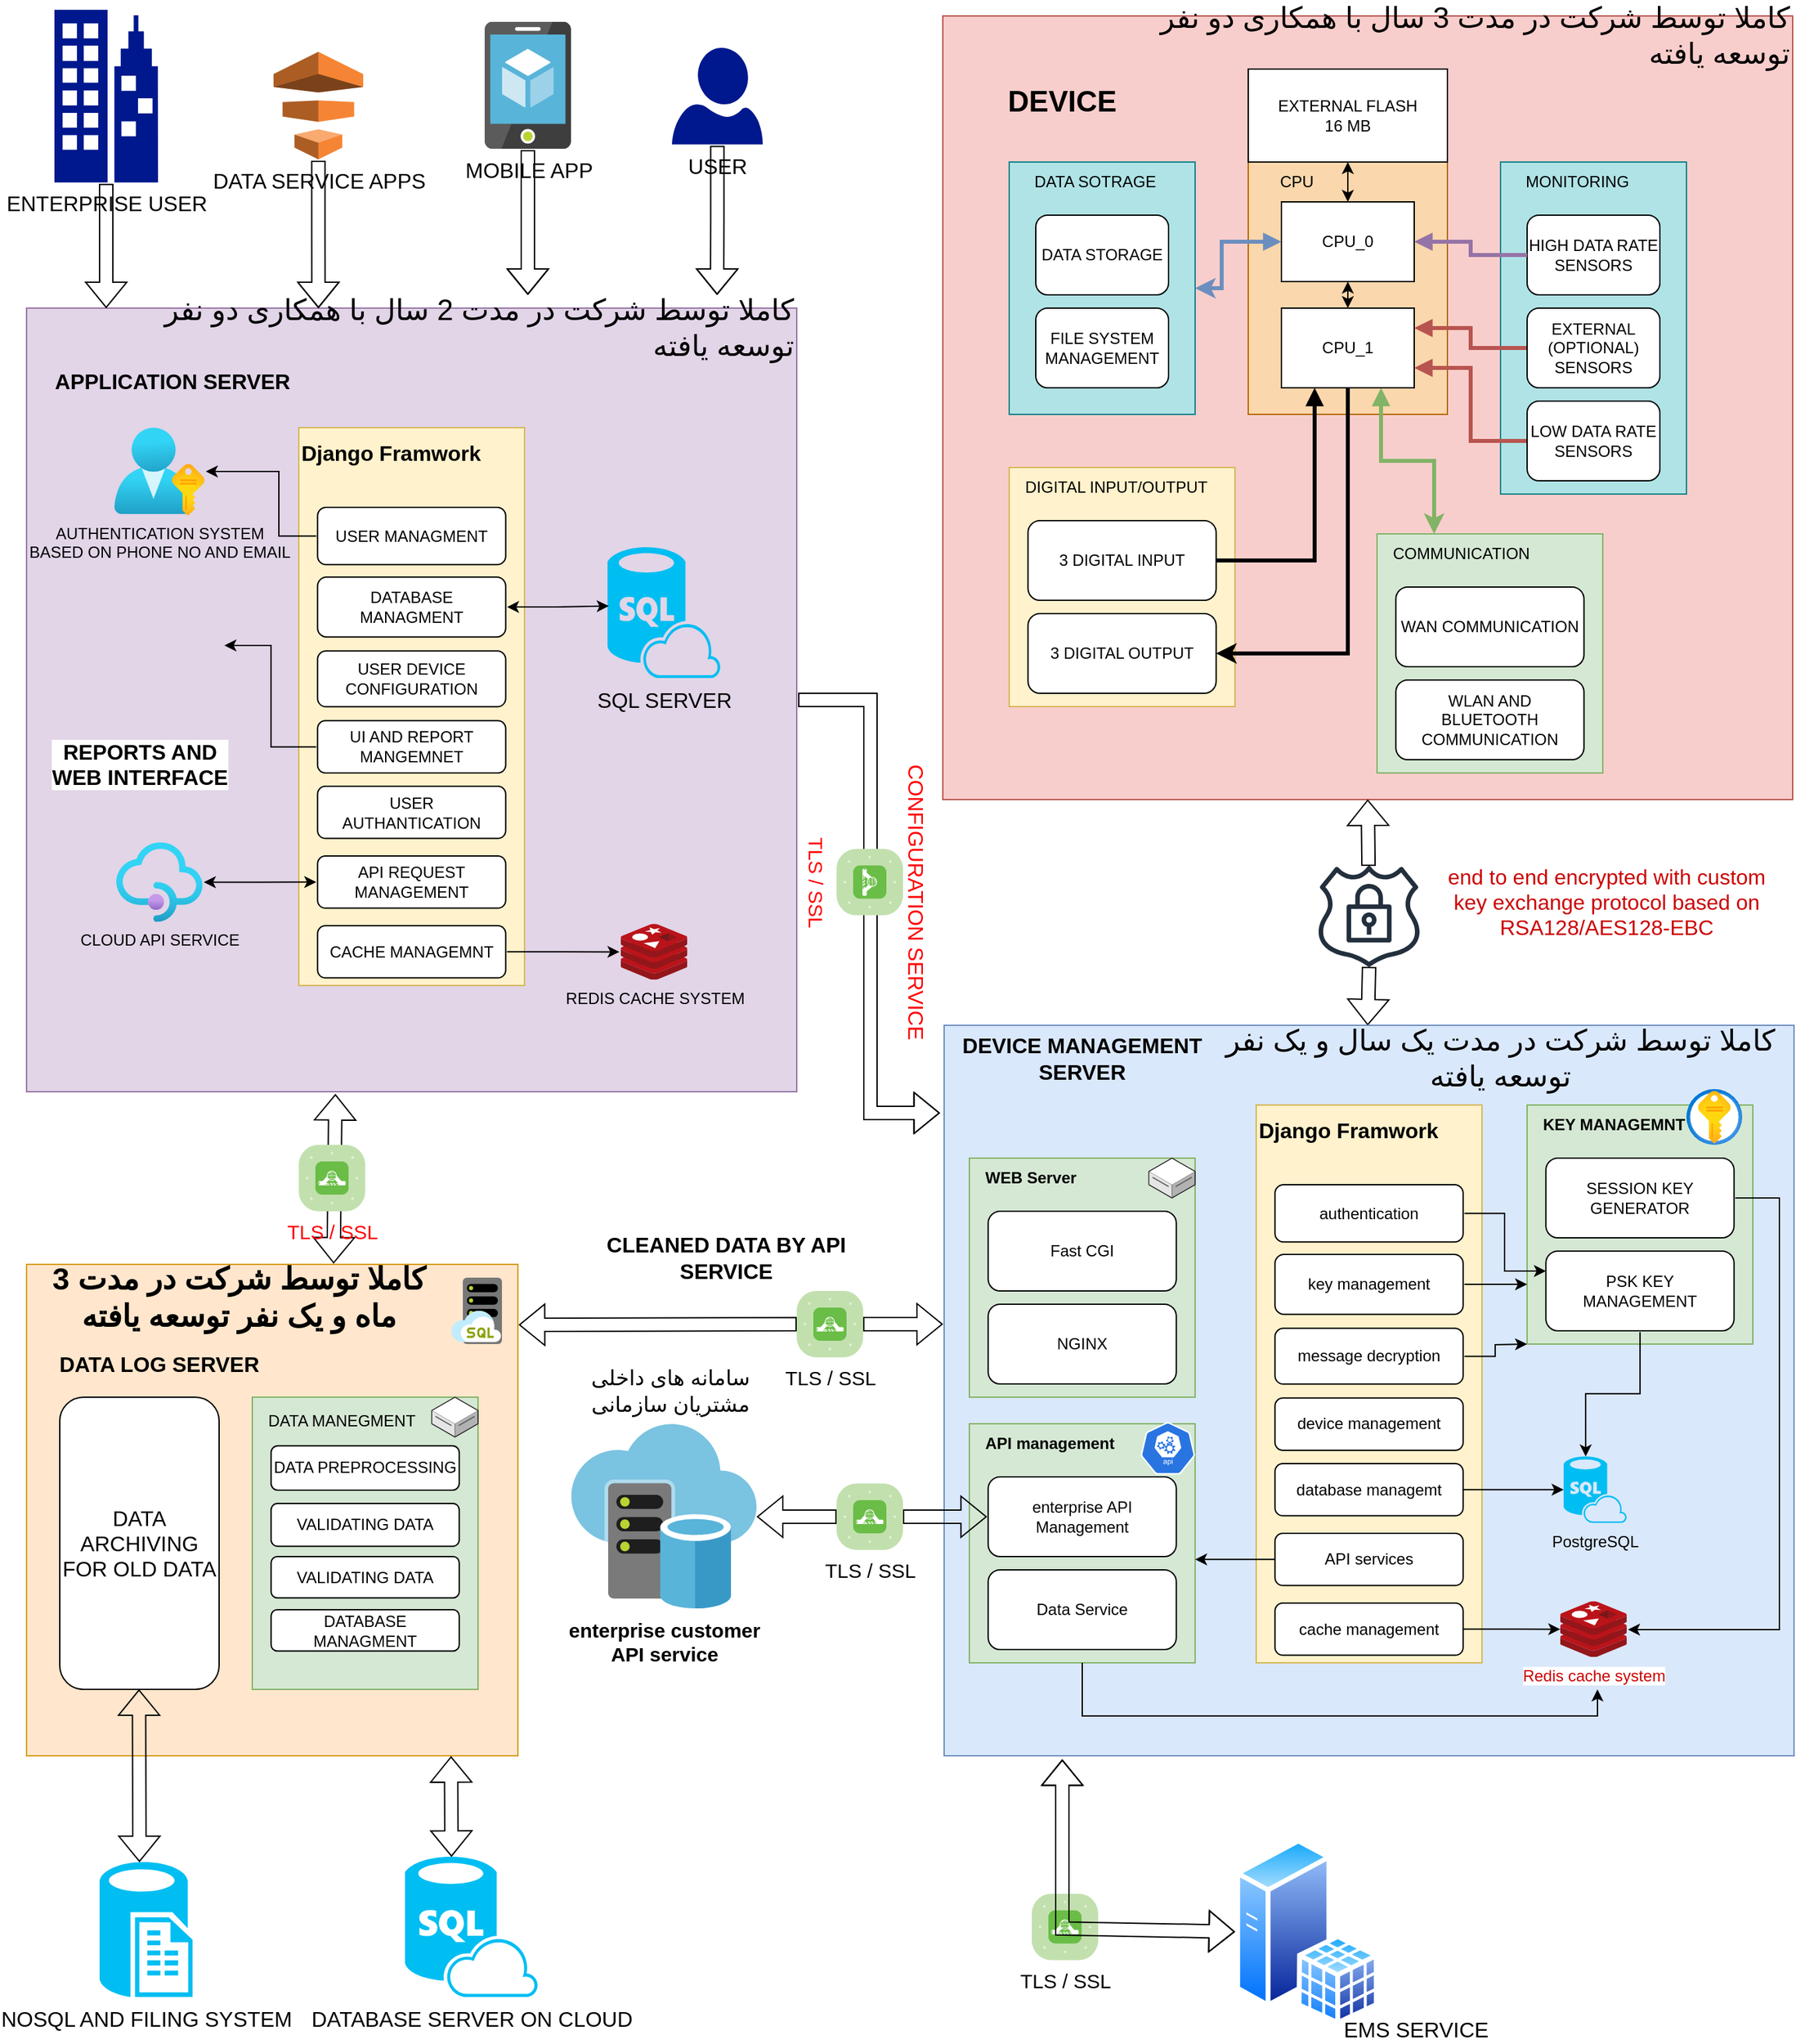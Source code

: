 <mxfile version="20.2.8" type="github">
  <diagram id="DA9injmPz5gYIz-tdfSx" name="hardweare_overall_diagram">
    <mxGraphModel dx="3382" dy="1357" grid="1" gridSize="10" guides="1" tooltips="1" connect="1" arrows="1" fold="1" page="1" pageScale="1" pageWidth="850" pageHeight="1100" math="0" shadow="0">
      <root>
        <mxCell id="0" />
        <mxCell id="1" parent="0" />
        <mxCell id="OmCJdY4qoT6l-CiM3UKr-3" value="" style="rounded=0;whiteSpace=wrap;html=1;fillColor=#f8cecc;strokeColor=#b85450;" parent="1" vertex="1">
          <mxGeometry x="120" y="150" width="640" height="590" as="geometry" />
        </mxCell>
        <mxCell id="H9R15JqGRCV7nAU2df1A-18" value="" style="group;fillColor=#d5e8d4;strokeColor=#82b366;" parent="1" vertex="1" connectable="0">
          <mxGeometry x="447" y="540" width="170" height="180" as="geometry" />
        </mxCell>
        <mxCell id="H9R15JqGRCV7nAU2df1A-19" value="" style="rounded=0;whiteSpace=wrap;html=1;fillColor=#d5e8d4;strokeColor=#82b366;" parent="H9R15JqGRCV7nAU2df1A-18" vertex="1">
          <mxGeometry width="170" height="180" as="geometry" />
        </mxCell>
        <mxCell id="H9R15JqGRCV7nAU2df1A-20" value="&lt;div&gt;WLAN AND &lt;br&gt;&lt;/div&gt;&lt;div&gt;BLUETOOTH&lt;/div&gt;&lt;div&gt;COMMUNICATION&lt;br&gt;&lt;/div&gt;" style="rounded=1;whiteSpace=wrap;html=1;" parent="H9R15JqGRCV7nAU2df1A-18" vertex="1">
          <mxGeometry x="14.167" y="110" width="141.667" height="60" as="geometry" />
        </mxCell>
        <mxCell id="H9R15JqGRCV7nAU2df1A-21" value="WAN COMMUNICATION" style="rounded=1;whiteSpace=wrap;html=1;" parent="H9R15JqGRCV7nAU2df1A-18" vertex="1">
          <mxGeometry x="14.167" y="40" width="141.667" height="60" as="geometry" />
        </mxCell>
        <mxCell id="H9R15JqGRCV7nAU2df1A-22" value="COMMUNICATION" style="text;html=1;strokeColor=none;fillColor=none;align=left;verticalAlign=middle;whiteSpace=wrap;rounded=0;" parent="H9R15JqGRCV7nAU2df1A-18" vertex="1">
          <mxGeometry x="9.917" width="85" height="30" as="geometry" />
        </mxCell>
        <mxCell id="H9R15JqGRCV7nAU2df1A-2" value="" style="rounded=0;whiteSpace=wrap;html=1;fillColor=#fad7ac;strokeColor=#b46504;" parent="1" vertex="1">
          <mxGeometry x="350" y="260" width="150" height="190" as="geometry" />
        </mxCell>
        <mxCell id="H9R15JqGRCV7nAU2df1A-3" value="CPU_1" style="rounded=0;whiteSpace=wrap;html=1;" parent="1" vertex="1">
          <mxGeometry x="375" y="370" width="100" height="60" as="geometry" />
        </mxCell>
        <mxCell id="H9R15JqGRCV7nAU2df1A-50" style="edgeStyle=orthogonalEdgeStyle;rounded=0;orthogonalLoop=1;jettySize=auto;html=1;exitX=0.5;exitY=1;exitDx=0;exitDy=0;entryX=0.5;entryY=0;entryDx=0;entryDy=0;startArrow=classic;startFill=1;endArrow=classic;endFill=1;strokeWidth=1;" parent="1" source="H9R15JqGRCV7nAU2df1A-4" target="H9R15JqGRCV7nAU2df1A-3" edge="1">
          <mxGeometry relative="1" as="geometry" />
        </mxCell>
        <mxCell id="H9R15JqGRCV7nAU2df1A-4" value="CPU_0" style="rounded=0;whiteSpace=wrap;html=1;" parent="1" vertex="1">
          <mxGeometry x="375" y="290" width="100" height="60" as="geometry" />
        </mxCell>
        <mxCell id="H9R15JqGRCV7nAU2df1A-5" style="edgeStyle=orthogonalEdgeStyle;rounded=0;orthogonalLoop=1;jettySize=auto;html=1;exitX=0.5;exitY=1;exitDx=0;exitDy=0;" parent="1" source="H9R15JqGRCV7nAU2df1A-2" target="H9R15JqGRCV7nAU2df1A-2" edge="1">
          <mxGeometry relative="1" as="geometry" />
        </mxCell>
        <mxCell id="H9R15JqGRCV7nAU2df1A-6" style="edgeStyle=orthogonalEdgeStyle;rounded=0;orthogonalLoop=1;jettySize=auto;html=1;exitX=0.5;exitY=1;exitDx=0;exitDy=0;" parent="1" source="H9R15JqGRCV7nAU2df1A-2" target="H9R15JqGRCV7nAU2df1A-2" edge="1">
          <mxGeometry relative="1" as="geometry" />
        </mxCell>
        <mxCell id="H9R15JqGRCV7nAU2df1A-9" value="&lt;div align=&quot;left&quot;&gt;CPU&lt;/div&gt;" style="text;html=1;strokeColor=none;fillColor=none;align=left;verticalAlign=middle;whiteSpace=wrap;rounded=0;" parent="1" vertex="1">
          <mxGeometry x="372" y="260" width="60" height="30" as="geometry" />
        </mxCell>
        <mxCell id="H9R15JqGRCV7nAU2df1A-24" style="edgeStyle=orthogonalEdgeStyle;rounded=0;orthogonalLoop=1;jettySize=auto;html=1;entryX=0.75;entryY=1;entryDx=0;entryDy=0;fillColor=#d5e8d4;strokeColor=#82b366;endArrow=block;endFill=1;strokeWidth=3;startArrow=classic;startFill=1;" parent="1" source="H9R15JqGRCV7nAU2df1A-19" target="H9R15JqGRCV7nAU2df1A-3" edge="1">
          <mxGeometry relative="1" as="geometry">
            <Array as="points">
              <mxPoint x="490" y="485" />
              <mxPoint x="450" y="485" />
            </Array>
          </mxGeometry>
        </mxCell>
        <mxCell id="H9R15JqGRCV7nAU2df1A-10" value="" style="rounded=0;whiteSpace=wrap;html=1;fillColor=#b0e3e6;strokeColor=#0e8088;" parent="1" vertex="1">
          <mxGeometry x="540" y="260" width="140" height="250" as="geometry" />
        </mxCell>
        <mxCell id="H9R15JqGRCV7nAU2df1A-35" style="edgeStyle=orthogonalEdgeStyle;rounded=0;orthogonalLoop=1;jettySize=auto;html=1;exitX=0;exitY=0.5;exitDx=0;exitDy=0;entryX=1;entryY=0.75;entryDx=0;entryDy=0;endArrow=block;endFill=1;strokeWidth=3;fillColor=#f8cecc;strokeColor=#b85450;" parent="1" source="H9R15JqGRCV7nAU2df1A-11" target="H9R15JqGRCV7nAU2df1A-3" edge="1">
          <mxGeometry relative="1" as="geometry" />
        </mxCell>
        <mxCell id="H9R15JqGRCV7nAU2df1A-11" value="&lt;div&gt;LOW DATA RATE&lt;/div&gt;&lt;div&gt;SENSORS&lt;br&gt;&lt;/div&gt;" style="rounded=1;whiteSpace=wrap;html=1;" parent="1" vertex="1">
          <mxGeometry x="560" y="440" width="100" height="60" as="geometry" />
        </mxCell>
        <mxCell id="H9R15JqGRCV7nAU2df1A-12" value="&lt;div&gt;HIGH DATA RATE &lt;br&gt;&lt;/div&gt;&lt;div&gt;SENSORS&lt;br&gt;&lt;/div&gt;" style="rounded=1;whiteSpace=wrap;html=1;" parent="1" vertex="1">
          <mxGeometry x="560" y="300" width="100" height="60" as="geometry" />
        </mxCell>
        <mxCell id="H9R15JqGRCV7nAU2df1A-13" value="&lt;div align=&quot;left&quot;&gt;MONITORING&lt;/div&gt;" style="text;html=1;strokeColor=none;fillColor=none;align=left;verticalAlign=middle;whiteSpace=wrap;rounded=0;" parent="1" vertex="1">
          <mxGeometry x="557" y="260" width="60" height="30" as="geometry" />
        </mxCell>
        <mxCell id="H9R15JqGRCV7nAU2df1A-14" style="edgeStyle=orthogonalEdgeStyle;rounded=0;orthogonalLoop=1;jettySize=auto;html=1;exitX=0;exitY=0.5;exitDx=0;exitDy=0;entryX=1;entryY=0.5;entryDx=0;entryDy=0;fillColor=#e1d5e7;strokeColor=#9673a6;endArrow=block;endFill=1;strokeWidth=3;" parent="1" source="H9R15JqGRCV7nAU2df1A-12" target="H9R15JqGRCV7nAU2df1A-4" edge="1">
          <mxGeometry relative="1" as="geometry" />
        </mxCell>
        <mxCell id="H9R15JqGRCV7nAU2df1A-32" style="edgeStyle=orthogonalEdgeStyle;rounded=0;orthogonalLoop=1;jettySize=auto;html=1;entryX=0;entryY=0.5;entryDx=0;entryDy=0;endArrow=block;endFill=1;strokeWidth=3;fillColor=#dae8fc;strokeColor=#6c8ebf;startArrow=classic;startFill=1;" parent="1" source="H9R15JqGRCV7nAU2df1A-28" target="H9R15JqGRCV7nAU2df1A-4" edge="1">
          <mxGeometry relative="1" as="geometry">
            <Array as="points">
              <mxPoint x="330" y="355" />
              <mxPoint x="330" y="320" />
            </Array>
          </mxGeometry>
        </mxCell>
        <mxCell id="H9R15JqGRCV7nAU2df1A-28" value="" style="rounded=0;whiteSpace=wrap;html=1;fillColor=#b0e3e6;strokeColor=#0e8088;" parent="1" vertex="1">
          <mxGeometry x="170" y="260" width="140" height="190" as="geometry" />
        </mxCell>
        <mxCell id="H9R15JqGRCV7nAU2df1A-29" value="FILE SYSTEM MANAGEMENT" style="rounded=1;whiteSpace=wrap;html=1;" parent="1" vertex="1">
          <mxGeometry x="190" y="370" width="100" height="60" as="geometry" />
        </mxCell>
        <mxCell id="H9R15JqGRCV7nAU2df1A-30" value="DATA STORAGE" style="rounded=1;whiteSpace=wrap;html=1;" parent="1" vertex="1">
          <mxGeometry x="190" y="300" width="100" height="60" as="geometry" />
        </mxCell>
        <mxCell id="H9R15JqGRCV7nAU2df1A-31" value="&lt;div align=&quot;left&quot;&gt;DATA SOTRAGE&lt;br&gt;&lt;/div&gt;" style="text;html=1;strokeColor=none;fillColor=none;align=left;verticalAlign=middle;whiteSpace=wrap;rounded=0;" parent="1" vertex="1">
          <mxGeometry x="187" y="260" width="103" height="30" as="geometry" />
        </mxCell>
        <mxCell id="H9R15JqGRCV7nAU2df1A-36" style="edgeStyle=orthogonalEdgeStyle;rounded=0;orthogonalLoop=1;jettySize=auto;html=1;exitX=0;exitY=0.5;exitDx=0;exitDy=0;entryX=1;entryY=0.25;entryDx=0;entryDy=0;endArrow=block;endFill=1;strokeWidth=3;fillColor=#f8cecc;strokeColor=#b85450;" parent="1" source="H9R15JqGRCV7nAU2df1A-33" target="H9R15JqGRCV7nAU2df1A-3" edge="1">
          <mxGeometry relative="1" as="geometry" />
        </mxCell>
        <mxCell id="H9R15JqGRCV7nAU2df1A-33" value="&lt;div&gt;EXTERNAL&lt;/div&gt;&lt;div&gt;(OPTIONAL)&lt;/div&gt;&lt;div&gt;SENSORS&lt;br&gt;&lt;/div&gt;" style="rounded=1;whiteSpace=wrap;html=1;" parent="1" vertex="1">
          <mxGeometry x="560" y="370" width="100" height="60" as="geometry" />
        </mxCell>
        <mxCell id="H9R15JqGRCV7nAU2df1A-41" value="" style="group;fillColor=#d5e8d4;strokeColor=#82b366;" parent="1" vertex="1" connectable="0">
          <mxGeometry x="170" y="490" width="170" height="180" as="geometry" />
        </mxCell>
        <mxCell id="H9R15JqGRCV7nAU2df1A-42" value="" style="rounded=0;whiteSpace=wrap;html=1;fillColor=#fff2cc;strokeColor=#d6b656;" parent="H9R15JqGRCV7nAU2df1A-41" vertex="1">
          <mxGeometry width="170" height="180" as="geometry" />
        </mxCell>
        <mxCell id="H9R15JqGRCV7nAU2df1A-43" value="3 DIGITAL OUTPUT" style="rounded=1;whiteSpace=wrap;html=1;" parent="H9R15JqGRCV7nAU2df1A-41" vertex="1">
          <mxGeometry x="14.167" y="110" width="141.667" height="60" as="geometry" />
        </mxCell>
        <mxCell id="H9R15JqGRCV7nAU2df1A-44" value="3 DIGITAL INPUT" style="rounded=1;whiteSpace=wrap;html=1;" parent="H9R15JqGRCV7nAU2df1A-41" vertex="1">
          <mxGeometry x="14.167" y="40" width="141.667" height="60" as="geometry" />
        </mxCell>
        <mxCell id="H9R15JqGRCV7nAU2df1A-45" value="DIGITAL INPUT/OUTPUT" style="text;html=1;strokeColor=none;fillColor=none;align=left;verticalAlign=middle;whiteSpace=wrap;rounded=0;" parent="H9R15JqGRCV7nAU2df1A-41" vertex="1">
          <mxGeometry x="9.92" width="150.08" height="30" as="geometry" />
        </mxCell>
        <mxCell id="H9R15JqGRCV7nAU2df1A-47" style="edgeStyle=orthogonalEdgeStyle;rounded=0;orthogonalLoop=1;jettySize=auto;html=1;exitX=1;exitY=0.5;exitDx=0;exitDy=0;entryX=0.25;entryY=1;entryDx=0;entryDy=0;startArrow=none;startFill=0;endArrow=block;endFill=1;strokeWidth=3;" parent="1" source="H9R15JqGRCV7nAU2df1A-44" target="H9R15JqGRCV7nAU2df1A-3" edge="1">
          <mxGeometry relative="1" as="geometry" />
        </mxCell>
        <mxCell id="H9R15JqGRCV7nAU2df1A-49" style="edgeStyle=orthogonalEdgeStyle;rounded=0;orthogonalLoop=1;jettySize=auto;html=1;startArrow=classic;startFill=1;endArrow=none;endFill=0;strokeWidth=3;" parent="1" source="H9R15JqGRCV7nAU2df1A-43" target="H9R15JqGRCV7nAU2df1A-3" edge="1">
          <mxGeometry relative="1" as="geometry" />
        </mxCell>
        <mxCell id="OmCJdY4qoT6l-CiM3UKr-1" value="&lt;div&gt;EXTERNAL FLASH&lt;/div&gt;&lt;div&gt;16 MB&lt;br&gt;&lt;/div&gt;" style="rounded=0;whiteSpace=wrap;html=1;" parent="1" vertex="1">
          <mxGeometry x="350" y="190" width="150" height="70" as="geometry" />
        </mxCell>
        <mxCell id="OmCJdY4qoT6l-CiM3UKr-2" value="" style="endArrow=classic;startArrow=classic;html=1;rounded=0;" parent="1" source="H9R15JqGRCV7nAU2df1A-4" target="OmCJdY4qoT6l-CiM3UKr-1" edge="1">
          <mxGeometry width="50" height="50" relative="1" as="geometry">
            <mxPoint x="400" y="380" as="sourcePoint" />
            <mxPoint x="450" y="330" as="targetPoint" />
          </mxGeometry>
        </mxCell>
        <mxCell id="OmCJdY4qoT6l-CiM3UKr-4" value="&lt;font style=&quot;font-size: 22px;&quot;&gt;&lt;b&gt;DEVICE&lt;/b&gt;&lt;/font&gt;" style="text;html=1;strokeColor=none;fillColor=none;align=center;verticalAlign=middle;whiteSpace=wrap;rounded=0;" parent="1" vertex="1">
          <mxGeometry x="180" y="200" width="60" height="30" as="geometry" />
        </mxCell>
        <mxCell id="OmCJdY4qoT6l-CiM3UKr-5" value="&lt;div align=&quot;right&quot;&gt;کاملا توسط شرکت در مدت 3 سال با همکاری دو نفر توسعه یافته&lt;br&gt;&lt;/div&gt;" style="text;html=1;strokeColor=none;fillColor=none;align=right;verticalAlign=middle;whiteSpace=wrap;rounded=0;fontSize=22;" parent="1" vertex="1">
          <mxGeometry x="220" y="150" width="540" height="30" as="geometry" />
        </mxCell>
        <mxCell id="xMOrm1WXgKgzaWiG3uET-1" value="" style="shape=flexArrow;endArrow=classic;startArrow=none;html=1;rounded=0;entryX=0.5;entryY=1;entryDx=0;entryDy=0;" edge="1" parent="1" source="xMOrm1WXgKgzaWiG3uET-2" target="OmCJdY4qoT6l-CiM3UKr-3">
          <mxGeometry width="100" height="100" relative="1" as="geometry">
            <mxPoint x="440" y="880" as="sourcePoint" />
            <mxPoint x="500" y="740" as="targetPoint" />
          </mxGeometry>
        </mxCell>
        <mxCell id="xMOrm1WXgKgzaWiG3uET-2" value="" style="sketch=0;outlineConnect=0;fontColor=#232F3E;gradientColor=none;fillColor=#232F3D;strokeColor=none;dashed=0;verticalLabelPosition=bottom;verticalAlign=top;align=center;html=1;fontSize=12;fontStyle=0;aspect=fixed;pointerEvents=1;shape=mxgraph.aws4.ssl_padlock;" vertex="1" parent="1">
          <mxGeometry x="402" y="790" width="78" height="76" as="geometry" />
        </mxCell>
        <mxCell id="xMOrm1WXgKgzaWiG3uET-3" value="" style="shape=flexArrow;endArrow=none;startArrow=classic;html=1;rounded=0;entryX=0.5;entryY=1;entryDx=0;entryDy=0;" edge="1" parent="1" target="xMOrm1WXgKgzaWiG3uET-2">
          <mxGeometry width="100" height="100" relative="1" as="geometry">
            <mxPoint x="440" y="910" as="sourcePoint" />
            <mxPoint x="440" y="740" as="targetPoint" />
          </mxGeometry>
        </mxCell>
        <mxCell id="xMOrm1WXgKgzaWiG3uET-4" value="end to end encrypted with custom key exchange protocol based on RSA128/AES128-EBC" style="text;html=1;strokeColor=none;fillColor=none;align=center;verticalAlign=middle;whiteSpace=wrap;rounded=0;fontSize=16;fontColor=#CC0000;" vertex="1" parent="1">
          <mxGeometry x="490" y="802.15" width="260" height="30" as="geometry" />
        </mxCell>
        <mxCell id="xMOrm1WXgKgzaWiG3uET-6" value="cache redis" style="rounded=0;whiteSpace=wrap;html=1;fillColor=#dae8fc;strokeColor=#6c8ebf;" vertex="1" parent="1">
          <mxGeometry x="121" y="910" width="640" height="550" as="geometry" />
        </mxCell>
        <mxCell id="xMOrm1WXgKgzaWiG3uET-7" value="" style="group;fillColor=#d5e8d4;strokeColor=#82b366;" vertex="1" connectable="0" parent="1">
          <mxGeometry x="140" y="1010" width="170" height="180" as="geometry" />
        </mxCell>
        <mxCell id="xMOrm1WXgKgzaWiG3uET-9" value="NGINX" style="rounded=1;whiteSpace=wrap;html=1;" vertex="1" parent="xMOrm1WXgKgzaWiG3uET-7">
          <mxGeometry x="14.167" y="110" width="141.667" height="60" as="geometry" />
        </mxCell>
        <mxCell id="xMOrm1WXgKgzaWiG3uET-10" value="Fast CGI" style="rounded=1;whiteSpace=wrap;html=1;" vertex="1" parent="xMOrm1WXgKgzaWiG3uET-7">
          <mxGeometry x="14.167" y="40" width="141.667" height="60" as="geometry" />
        </mxCell>
        <mxCell id="xMOrm1WXgKgzaWiG3uET-11" value="&lt;div&gt;&lt;b&gt;WEB Server&lt;/b&gt;&lt;/div&gt;" style="text;html=1;strokeColor=none;fillColor=none;align=left;verticalAlign=middle;whiteSpace=wrap;rounded=0;" vertex="1" parent="xMOrm1WXgKgzaWiG3uET-7">
          <mxGeometry x="9.917" width="85" height="30" as="geometry" />
        </mxCell>
        <mxCell id="xMOrm1WXgKgzaWiG3uET-14" value="" style="verticalLabelPosition=bottom;html=1;verticalAlign=top;strokeWidth=1;align=center;outlineConnect=0;dashed=0;outlineConnect=0;shape=mxgraph.aws3d.dataServer;strokeColor=#5E5E5E;aspect=fixed;fontSize=12;fontColor=#CC0000;" vertex="1" parent="xMOrm1WXgKgzaWiG3uET-7">
          <mxGeometry x="135.19" width="34.81" height="30" as="geometry" />
        </mxCell>
        <mxCell id="xMOrm1WXgKgzaWiG3uET-18" value="" style="group;fillColor=#fff2cc;strokeColor=#d6b656;" vertex="1" connectable="0" parent="1">
          <mxGeometry x="356" y="970" width="170" height="420" as="geometry" />
        </mxCell>
        <mxCell id="xMOrm1WXgKgzaWiG3uET-19" value="message decryption" style="rounded=1;whiteSpace=wrap;html=1;" vertex="1" parent="xMOrm1WXgKgzaWiG3uET-18">
          <mxGeometry x="14.16" y="168.15" width="141.67" height="42" as="geometry" />
        </mxCell>
        <mxCell id="xMOrm1WXgKgzaWiG3uET-20" value="authentication " style="rounded=1;whiteSpace=wrap;html=1;" vertex="1" parent="xMOrm1WXgKgzaWiG3uET-18">
          <mxGeometry x="14.16" y="60" width="141.67" height="43.166" as="geometry" />
        </mxCell>
        <mxCell id="xMOrm1WXgKgzaWiG3uET-21" value="&lt;font style=&quot;font-size: 16px;&quot;&gt;&lt;b&gt;Django Framwork&lt;/b&gt;&lt;/font&gt;" style="text;html=1;strokeColor=none;fillColor=none;align=left;verticalAlign=middle;whiteSpace=wrap;rounded=0;" vertex="1" parent="xMOrm1WXgKgzaWiG3uET-18">
          <mxGeometry y="-16.33" width="150.08" height="70" as="geometry" />
        </mxCell>
        <mxCell id="xMOrm1WXgKgzaWiG3uET-23" value="" style="shape=image;html=1;verticalAlign=top;verticalLabelPosition=bottom;labelBackgroundColor=#ffffff;imageAspect=0;aspect=fixed;image=https://cdn2.iconfinder.com/data/icons/boxicons-logos/24/bxl-django-128.png;fontSize=12;fontColor=#CC0000;" vertex="1" parent="xMOrm1WXgKgzaWiG3uET-18">
          <mxGeometry x="140" y="4.667" width="28" height="28" as="geometry" />
        </mxCell>
        <mxCell id="xMOrm1WXgKgzaWiG3uET-24" value="key management" style="rounded=1;whiteSpace=wrap;html=1;" vertex="1" parent="xMOrm1WXgKgzaWiG3uET-18">
          <mxGeometry x="14.16" y="112.5" width="141.67" height="45.129" as="geometry" />
        </mxCell>
        <mxCell id="xMOrm1WXgKgzaWiG3uET-25" value="device management" style="rounded=1;whiteSpace=wrap;html=1;" vertex="1" parent="xMOrm1WXgKgzaWiG3uET-18">
          <mxGeometry x="14.16" y="220.65" width="141.67" height="39.291" as="geometry" />
        </mxCell>
        <mxCell id="xMOrm1WXgKgzaWiG3uET-26" value="database managemt" style="rounded=1;whiteSpace=wrap;html=1;" vertex="1" parent="xMOrm1WXgKgzaWiG3uET-18">
          <mxGeometry x="14.16" y="270" width="141.67" height="39.291" as="geometry" />
        </mxCell>
        <mxCell id="xMOrm1WXgKgzaWiG3uET-27" value="API services" style="rounded=1;whiteSpace=wrap;html=1;" vertex="1" parent="xMOrm1WXgKgzaWiG3uET-18">
          <mxGeometry x="14.16" y="322.5" width="141.67" height="39.291" as="geometry" />
        </mxCell>
        <mxCell id="xMOrm1WXgKgzaWiG3uET-28" value="cache management" style="rounded=1;whiteSpace=wrap;html=1;" vertex="1" parent="xMOrm1WXgKgzaWiG3uET-18">
          <mxGeometry x="14.16" y="375" width="141.67" height="39.291" as="geometry" />
        </mxCell>
        <mxCell id="xMOrm1WXgKgzaWiG3uET-29" value="&lt;span style=&quot;background-color: transparent;&quot;&gt;Redis cache system&lt;br&gt;&lt;/span&gt;" style="sketch=0;aspect=fixed;html=1;points=[];align=center;image;fontSize=12;image=img/lib/mscae/Cache_Redis_Product.svg;fontColor=#CC0000;" vertex="1" parent="1">
          <mxGeometry x="585" y="1343.65" width="50" height="42" as="geometry" />
        </mxCell>
        <mxCell id="xMOrm1WXgKgzaWiG3uET-30" style="edgeStyle=orthogonalEdgeStyle;rounded=0;orthogonalLoop=1;jettySize=auto;html=1;fontSize=12;fontColor=#000000;" edge="1" parent="1" source="xMOrm1WXgKgzaWiG3uET-28" target="xMOrm1WXgKgzaWiG3uET-29">
          <mxGeometry relative="1" as="geometry" />
        </mxCell>
        <mxCell id="xMOrm1WXgKgzaWiG3uET-31" value="PostgreSQL" style="verticalLabelPosition=bottom;html=1;verticalAlign=top;align=center;strokeColor=none;fillColor=#00BEF2;shape=mxgraph.azure.sql_database_sql_azure;labelBackgroundColor=none;fontSize=12;fontColor=#000000;" vertex="1" parent="1">
          <mxGeometry x="587.5" y="1234.65" width="47.5" height="50" as="geometry" />
        </mxCell>
        <mxCell id="xMOrm1WXgKgzaWiG3uET-32" style="edgeStyle=orthogonalEdgeStyle;rounded=0;orthogonalLoop=1;jettySize=auto;html=1;entryX=0;entryY=0.5;entryDx=0;entryDy=0;entryPerimeter=0;fontSize=12;fontColor=#000000;" edge="1" parent="1" source="xMOrm1WXgKgzaWiG3uET-26" target="xMOrm1WXgKgzaWiG3uET-31">
          <mxGeometry relative="1" as="geometry" />
        </mxCell>
        <mxCell id="xMOrm1WXgKgzaWiG3uET-33" value="" style="group;fillColor=#d5e8d4;strokeColor=#82b366;" vertex="1" connectable="0" parent="1">
          <mxGeometry x="140" y="1210" width="170" height="180" as="geometry" />
        </mxCell>
        <mxCell id="xMOrm1WXgKgzaWiG3uET-34" value="Data Service" style="rounded=1;whiteSpace=wrap;html=1;" vertex="1" parent="xMOrm1WXgKgzaWiG3uET-33">
          <mxGeometry x="14.167" y="110" width="141.667" height="60" as="geometry" />
        </mxCell>
        <mxCell id="xMOrm1WXgKgzaWiG3uET-35" value="enterprise API Management" style="rounded=1;whiteSpace=wrap;html=1;" vertex="1" parent="xMOrm1WXgKgzaWiG3uET-33">
          <mxGeometry x="14.167" y="40" width="141.667" height="60" as="geometry" />
        </mxCell>
        <mxCell id="xMOrm1WXgKgzaWiG3uET-36" value="&lt;b&gt;API management&lt;/b&gt;" style="text;html=1;strokeColor=none;fillColor=none;align=left;verticalAlign=middle;whiteSpace=wrap;rounded=0;" vertex="1" parent="xMOrm1WXgKgzaWiG3uET-33">
          <mxGeometry x="9.92" width="110.08" height="30" as="geometry" />
        </mxCell>
        <mxCell id="xMOrm1WXgKgzaWiG3uET-39" value="" style="sketch=0;html=1;dashed=0;whitespace=wrap;fillColor=#2875E2;strokeColor=#ffffff;points=[[0.005,0.63,0],[0.1,0.2,0],[0.9,0.2,0],[0.5,0,0],[0.995,0.63,0],[0.72,0.99,0],[0.5,1,0],[0.28,0.99,0]];shape=mxgraph.kubernetes.icon;prIcon=api;labelBackgroundColor=none;fontSize=12;fontColor=#000000;" vertex="1" parent="xMOrm1WXgKgzaWiG3uET-33">
          <mxGeometry x="129" y="-3" width="41" height="43" as="geometry" />
        </mxCell>
        <mxCell id="xMOrm1WXgKgzaWiG3uET-43" style="edgeStyle=orthogonalEdgeStyle;rounded=0;orthogonalLoop=1;jettySize=auto;html=1;fontSize=12;fontColor=#000000;" edge="1" parent="1" source="xMOrm1WXgKgzaWiG3uET-27">
          <mxGeometry relative="1" as="geometry">
            <mxPoint x="310" y="1312.145" as="targetPoint" />
          </mxGeometry>
        </mxCell>
        <mxCell id="xMOrm1WXgKgzaWiG3uET-44" value="&lt;div&gt;&lt;font style=&quot;font-size: 15px;&quot;&gt;&lt;b&gt;enterprise customer&lt;/b&gt;&lt;/font&gt;&lt;/div&gt;&lt;div&gt;&lt;font style=&quot;font-size: 15px;&quot;&gt;&lt;b&gt;API service&lt;br&gt;&lt;/b&gt;&lt;/font&gt;&lt;/div&gt;" style="sketch=0;aspect=fixed;html=1;points=[];align=center;image;fontSize=12;image=img/lib/mscae/Virtual_Datacenter.svg;labelBackgroundColor=none;fontColor=#000000;" vertex="1" parent="1">
          <mxGeometry x="-160" y="1210" width="140" height="140" as="geometry" />
        </mxCell>
        <mxCell id="xMOrm1WXgKgzaWiG3uET-45" style="edgeStyle=orthogonalEdgeStyle;rounded=0;orthogonalLoop=1;jettySize=auto;html=1;entryX=1;entryY=0.5;entryDx=0;entryDy=0;entryPerimeter=0;fontSize=15;fontColor=#000000;strokeColor=default;startArrow=none;startFill=1;targetPerimeterSpacing=1;shape=flexArrow;" edge="1" parent="1" source="xMOrm1WXgKgzaWiG3uET-46" target="xMOrm1WXgKgzaWiG3uET-44">
          <mxGeometry relative="1" as="geometry" />
        </mxCell>
        <mxCell id="xMOrm1WXgKgzaWiG3uET-46" value="TLS / SSL" style="verticalLabelPosition=bottom;sketch=0;html=1;fillColor=#6ABD46;strokeColor=#ffffff;verticalAlign=top;align=center;points=[[0.085,0.085,0],[0.915,0.085,0],[0.915,0.915,0],[0.085,0.915,0],[0.25,0,0],[0.5,0,0],[0.75,0,0],[1,0.25,0],[1,0.5,0],[1,0.75,0],[0.75,1,0],[0.5,1,0],[0.25,1,0],[0,0.75,0],[0,0.5,0],[0,0.25,0]];pointerEvents=1;shape=mxgraph.cisco_safe.compositeIcon;bgIcon=mxgraph.cisco_safe.architecture.generic_appliance;resIcon=mxgraph.cisco_safe.architecture.tls_appliance;labelBackgroundColor=none;fontSize=15;fontColor=#000000;" vertex="1" parent="1">
          <mxGeometry x="40" y="1255" width="50" height="50" as="geometry" />
        </mxCell>
        <mxCell id="xMOrm1WXgKgzaWiG3uET-47" value="" style="edgeStyle=orthogonalEdgeStyle;rounded=0;orthogonalLoop=1;jettySize=auto;html=1;entryX=1;entryY=0.5;entryDx=0;entryDy=0;entryPerimeter=0;fontSize=15;fontColor=#000000;strokeColor=default;startArrow=classic;startFill=1;sourcePerimeterSpacing=1;shape=flexArrow;endArrow=none;" edge="1" parent="1" source="xMOrm1WXgKgzaWiG3uET-35" target="xMOrm1WXgKgzaWiG3uET-46">
          <mxGeometry relative="1" as="geometry">
            <mxPoint x="153.167" y="1280" as="sourcePoint" />
            <mxPoint x="-20" y="1280" as="targetPoint" />
          </mxGeometry>
        </mxCell>
        <mxCell id="xMOrm1WXgKgzaWiG3uET-48" value="" style="group;fillColor=#d5e8d4;strokeColor=#82b366;" vertex="1" connectable="0" parent="1">
          <mxGeometry x="560" y="970" width="170" height="180" as="geometry" />
        </mxCell>
        <mxCell id="xMOrm1WXgKgzaWiG3uET-49" value="PSK KEY MANAGEMENT" style="rounded=1;whiteSpace=wrap;html=1;" vertex="1" parent="xMOrm1WXgKgzaWiG3uET-48">
          <mxGeometry x="14.167" y="110" width="141.667" height="60" as="geometry" />
        </mxCell>
        <mxCell id="xMOrm1WXgKgzaWiG3uET-50" value="SESSION KEY GENERATOR" style="rounded=1;whiteSpace=wrap;html=1;" vertex="1" parent="xMOrm1WXgKgzaWiG3uET-48">
          <mxGeometry x="14.167" y="40" width="141.667" height="60" as="geometry" />
        </mxCell>
        <mxCell id="xMOrm1WXgKgzaWiG3uET-51" value="&lt;font style=&quot;font-size: 12px;&quot;&gt;&lt;b&gt;KEY MANAGEMNT&lt;/b&gt;&lt;/font&gt;" style="text;html=1;strokeColor=none;fillColor=none;align=left;verticalAlign=middle;whiteSpace=wrap;rounded=0;" vertex="1" parent="xMOrm1WXgKgzaWiG3uET-48">
          <mxGeometry x="10" width="120" height="30" as="geometry" />
        </mxCell>
        <mxCell id="xMOrm1WXgKgzaWiG3uET-53" value="" style="aspect=fixed;html=1;points=[];align=center;image;fontSize=12;image=img/lib/azure2/security/Key_Vaults.svg;labelBackgroundColor=none;fontColor=#000000;" vertex="1" parent="xMOrm1WXgKgzaWiG3uET-48">
          <mxGeometry x="120" y="-12" width="42" height="42" as="geometry" />
        </mxCell>
        <mxCell id="xMOrm1WXgKgzaWiG3uET-54" style="edgeStyle=orthogonalEdgeStyle;rounded=0;orthogonalLoop=1;jettySize=auto;html=1;strokeColor=default;fontSize=15;fontColor=#000000;startArrow=none;startFill=0;sourcePerimeterSpacing=1;targetPerimeterSpacing=1;" edge="1" parent="1" source="xMOrm1WXgKgzaWiG3uET-24">
          <mxGeometry relative="1" as="geometry">
            <mxPoint x="560" y="1105" as="targetPoint" />
          </mxGeometry>
        </mxCell>
        <mxCell id="xMOrm1WXgKgzaWiG3uET-55" style="edgeStyle=orthogonalEdgeStyle;rounded=0;orthogonalLoop=1;jettySize=auto;html=1;entryX=0.35;entryY=0;entryDx=0;entryDy=0;entryPerimeter=0;strokeColor=default;fontSize=15;fontColor=#000000;startArrow=none;startFill=0;sourcePerimeterSpacing=1;targetPerimeterSpacing=1;" edge="1" parent="1" source="xMOrm1WXgKgzaWiG3uET-49" target="xMOrm1WXgKgzaWiG3uET-31">
          <mxGeometry relative="1" as="geometry" />
        </mxCell>
        <mxCell id="xMOrm1WXgKgzaWiG3uET-56" style="edgeStyle=orthogonalEdgeStyle;rounded=0;orthogonalLoop=1;jettySize=auto;html=1;strokeColor=default;fontSize=15;fontColor=#000000;startArrow=none;startFill=0;sourcePerimeterSpacing=1;targetPerimeterSpacing=1;" edge="1" parent="1" source="xMOrm1WXgKgzaWiG3uET-50" target="xMOrm1WXgKgzaWiG3uET-29">
          <mxGeometry relative="1" as="geometry">
            <Array as="points">
              <mxPoint x="750" y="1040" />
              <mxPoint x="750" y="1365" />
            </Array>
          </mxGeometry>
        </mxCell>
        <mxCell id="xMOrm1WXgKgzaWiG3uET-58" value="&lt;b&gt;&lt;font style=&quot;font-size: 16px;&quot;&gt;DEVICE MANAGEMENT SERVER&lt;/font&gt;&lt;/b&gt;" style="text;html=1;strokeColor=none;fillColor=none;align=center;verticalAlign=middle;whiteSpace=wrap;rounded=0;" vertex="1" parent="1">
          <mxGeometry x="125" y="920" width="200" height="30" as="geometry" />
        </mxCell>
        <mxCell id="xMOrm1WXgKgzaWiG3uET-59" value="کاملا توسط شرکت در مدت یک سال و یک نفر توسعه یافته " style="text;html=1;strokeColor=none;fillColor=none;align=center;verticalAlign=middle;whiteSpace=wrap;rounded=0;fontSize=22;" vertex="1" parent="1">
          <mxGeometry x="320" y="920" width="440" height="30" as="geometry" />
        </mxCell>
        <mxCell id="xMOrm1WXgKgzaWiG3uET-60" style="edgeStyle=orthogonalEdgeStyle;rounded=0;orthogonalLoop=1;jettySize=auto;html=1;strokeColor=default;fontSize=16;fontColor=#000000;startArrow=none;startFill=0;sourcePerimeterSpacing=1;targetPerimeterSpacing=1;" edge="1" parent="1">
          <mxGeometry relative="1" as="geometry">
            <mxPoint x="225" y="1390" as="sourcePoint" />
            <mxPoint x="613" y="1410" as="targetPoint" />
            <Array as="points">
              <mxPoint x="225" y="1430" />
              <mxPoint x="613" y="1430" />
            </Array>
          </mxGeometry>
        </mxCell>
        <mxCell id="xMOrm1WXgKgzaWiG3uET-61" value="سامانه های داخلی مشتریان سازمانی" style="text;html=1;strokeColor=none;fillColor=none;align=center;verticalAlign=middle;whiteSpace=wrap;rounded=0;labelBackgroundColor=none;fontSize=16;fontColor=#000000;" vertex="1" parent="1">
          <mxGeometry x="-150" y="1170" width="130" height="30" as="geometry" />
        </mxCell>
        <mxCell id="xMOrm1WXgKgzaWiG3uET-62" style="edgeStyle=orthogonalEdgeStyle;rounded=0;orthogonalLoop=1;jettySize=auto;html=1;entryX=0;entryY=0.25;entryDx=0;entryDy=0;strokeColor=default;fontSize=12;fontColor=#000000;startArrow=none;startFill=0;sourcePerimeterSpacing=1;targetPerimeterSpacing=1;" edge="1" parent="1" source="xMOrm1WXgKgzaWiG3uET-20" target="xMOrm1WXgKgzaWiG3uET-49">
          <mxGeometry relative="1" as="geometry" />
        </mxCell>
        <mxCell id="xMOrm1WXgKgzaWiG3uET-63" style="edgeStyle=orthogonalEdgeStyle;rounded=0;orthogonalLoop=1;jettySize=auto;html=1;strokeColor=default;fontSize=12;fontColor=#000000;startArrow=none;startFill=0;sourcePerimeterSpacing=1;targetPerimeterSpacing=1;" edge="1" parent="1" source="xMOrm1WXgKgzaWiG3uET-19">
          <mxGeometry relative="1" as="geometry">
            <mxPoint x="560" y="1150" as="targetPoint" />
          </mxGeometry>
        </mxCell>
        <mxCell id="xMOrm1WXgKgzaWiG3uET-125" style="edgeStyle=orthogonalEdgeStyle;rounded=0;orthogonalLoop=1;jettySize=auto;html=1;entryX=-0.005;entryY=0.12;entryDx=0;entryDy=0;entryPerimeter=0;strokeColor=default;fontSize=16;fontColor=#FF0000;startArrow=none;startFill=0;endArrow=classic;endFill=1;sourcePerimeterSpacing=1;targetPerimeterSpacing=1;shape=flexArrow;" edge="1" parent="1" source="xMOrm1WXgKgzaWiG3uET-64" target="xMOrm1WXgKgzaWiG3uET-6">
          <mxGeometry relative="1" as="geometry" />
        </mxCell>
        <mxCell id="xMOrm1WXgKgzaWiG3uET-64" value="" style="rounded=0;whiteSpace=wrap;html=1;fillColor=#e1d5e7;strokeColor=#9673a6;" vertex="1" parent="1">
          <mxGeometry x="-570" y="370" width="580" height="590" as="geometry" />
        </mxCell>
        <mxCell id="xMOrm1WXgKgzaWiG3uET-65" value="" style="group;fillColor=#fff2cc;strokeColor=#d6b656;" vertex="1" connectable="0" parent="1">
          <mxGeometry x="-365" y="460" width="170" height="420" as="geometry" />
        </mxCell>
        <mxCell id="xMOrm1WXgKgzaWiG3uET-66" value="USER DEVICE CONFIGURATION " style="rounded=1;whiteSpace=wrap;html=1;" vertex="1" parent="xMOrm1WXgKgzaWiG3uET-65">
          <mxGeometry x="14.16" y="168.15" width="141.67" height="42" as="geometry" />
        </mxCell>
        <mxCell id="xMOrm1WXgKgzaWiG3uET-67" value="USER MANAGMENT" style="rounded=1;whiteSpace=wrap;html=1;" vertex="1" parent="xMOrm1WXgKgzaWiG3uET-65">
          <mxGeometry x="14.16" y="60" width="141.67" height="43.166" as="geometry" />
        </mxCell>
        <mxCell id="xMOrm1WXgKgzaWiG3uET-68" value="&lt;font style=&quot;font-size: 16px;&quot;&gt;&lt;b&gt;Django Framwork&lt;/b&gt;&lt;/font&gt;" style="text;html=1;strokeColor=none;fillColor=none;align=left;verticalAlign=middle;whiteSpace=wrap;rounded=0;" vertex="1" parent="xMOrm1WXgKgzaWiG3uET-65">
          <mxGeometry y="-16.33" width="150.08" height="70" as="geometry" />
        </mxCell>
        <mxCell id="xMOrm1WXgKgzaWiG3uET-69" value="" style="shape=image;html=1;verticalAlign=top;verticalLabelPosition=bottom;labelBackgroundColor=#ffffff;imageAspect=0;aspect=fixed;image=https://cdn2.iconfinder.com/data/icons/boxicons-logos/24/bxl-django-128.png;fontSize=12;fontColor=#CC0000;" vertex="1" parent="xMOrm1WXgKgzaWiG3uET-65">
          <mxGeometry x="140" y="4.667" width="28" height="28" as="geometry" />
        </mxCell>
        <mxCell id="xMOrm1WXgKgzaWiG3uET-70" value="DATABASE MANAGMENT" style="rounded=1;whiteSpace=wrap;html=1;" vertex="1" parent="xMOrm1WXgKgzaWiG3uET-65">
          <mxGeometry x="14.16" y="112.5" width="141.67" height="45.129" as="geometry" />
        </mxCell>
        <mxCell id="xMOrm1WXgKgzaWiG3uET-71" value="UI AND REPORT MANGEMNET" style="rounded=1;whiteSpace=wrap;html=1;" vertex="1" parent="xMOrm1WXgKgzaWiG3uET-65">
          <mxGeometry x="14.16" y="220.65" width="141.67" height="39.291" as="geometry" />
        </mxCell>
        <mxCell id="xMOrm1WXgKgzaWiG3uET-72" value="USER AUTHANTICATION" style="rounded=1;whiteSpace=wrap;html=1;" vertex="1" parent="xMOrm1WXgKgzaWiG3uET-65">
          <mxGeometry x="14.16" y="270" width="141.67" height="39.291" as="geometry" />
        </mxCell>
        <mxCell id="xMOrm1WXgKgzaWiG3uET-73" value="API REQUEST MANAGEMENT" style="rounded=1;whiteSpace=wrap;html=1;" vertex="1" parent="xMOrm1WXgKgzaWiG3uET-65">
          <mxGeometry x="14.16" y="322.5" width="141.67" height="39.291" as="geometry" />
        </mxCell>
        <mxCell id="xMOrm1WXgKgzaWiG3uET-74" value="CACHE MANAGEMNT" style="rounded=1;whiteSpace=wrap;html=1;" vertex="1" parent="xMOrm1WXgKgzaWiG3uET-65">
          <mxGeometry x="14.16" y="375" width="141.67" height="39.291" as="geometry" />
        </mxCell>
        <mxCell id="xMOrm1WXgKgzaWiG3uET-75" value="" style="whiteSpace=wrap;html=1;aspect=fixed;labelBackgroundColor=none;fontSize=12;fillColor=#ffe6cc;strokeColor=#d79b00;" vertex="1" parent="1">
          <mxGeometry x="-570" y="1090" width="370" height="370" as="geometry" />
        </mxCell>
        <mxCell id="xMOrm1WXgKgzaWiG3uET-76" value="&lt;b&gt;&lt;font style=&quot;font-size: 16px;&quot;&gt;DATA LOG SERVER&lt;br&gt;&lt;/font&gt;&lt;/b&gt;" style="text;html=1;strokeColor=none;fillColor=none;align=center;verticalAlign=middle;whiteSpace=wrap;rounded=0;" vertex="1" parent="1">
          <mxGeometry x="-570" y="1150" width="200" height="30" as="geometry" />
        </mxCell>
        <mxCell id="xMOrm1WXgKgzaWiG3uET-77" value="DATABASE SERVER ON CLOUD" style="verticalLabelPosition=bottom;html=1;verticalAlign=top;align=center;strokeColor=none;fillColor=#00BEF2;shape=mxgraph.azure.sql_database_sql_azure;labelBackgroundColor=none;fontSize=16;fontColor=#000000;" vertex="1" parent="1">
          <mxGeometry x="-285" y="1536" width="100" height="105.65" as="geometry" />
        </mxCell>
        <mxCell id="xMOrm1WXgKgzaWiG3uET-78" value="" style="shape=flexArrow;endArrow=classic;startArrow=none;html=1;rounded=0;strokeColor=default;fontSize=16;fontColor=#000000;targetPerimeterSpacing=1;exitX=1;exitY=0.5;exitDx=0;exitDy=0;exitPerimeter=0;" edge="1" parent="1" source="xMOrm1WXgKgzaWiG3uET-79">
          <mxGeometry width="100" height="100" relative="1" as="geometry">
            <mxPoint x="80" y="1130" as="sourcePoint" />
            <mxPoint x="120" y="1135" as="targetPoint" />
          </mxGeometry>
        </mxCell>
        <mxCell id="xMOrm1WXgKgzaWiG3uET-79" value="TLS / SSL" style="verticalLabelPosition=bottom;sketch=0;html=1;fillColor=#6ABD46;strokeColor=#ffffff;verticalAlign=top;align=center;points=[[0.085,0.085,0],[0.915,0.085,0],[0.915,0.915,0],[0.085,0.915,0],[0.25,0,0],[0.5,0,0],[0.75,0,0],[1,0.25,0],[1,0.5,0],[1,0.75,0],[0.75,1,0],[0.5,1,0],[0.25,1,0],[0,0.75,0],[0,0.5,0],[0,0.25,0]];pointerEvents=1;shape=mxgraph.cisco_safe.compositeIcon;bgIcon=mxgraph.cisco_safe.architecture.generic_appliance;resIcon=mxgraph.cisco_safe.architecture.tls_appliance;labelBackgroundColor=none;fontSize=15;fontColor=#000000;" vertex="1" parent="1">
          <mxGeometry x="10" y="1110" width="50" height="50" as="geometry" />
        </mxCell>
        <mxCell id="xMOrm1WXgKgzaWiG3uET-81" value="" style="shape=flexArrow;endArrow=none;startArrow=classic;html=1;rounded=0;strokeColor=default;fontSize=16;fontColor=#000000;sourcePerimeterSpacing=1;exitX=1.002;exitY=0.123;exitDx=0;exitDy=0;exitPerimeter=0;entryX=0;entryY=0.5;entryDx=0;entryDy=0;entryPerimeter=0;" edge="1" parent="1" source="xMOrm1WXgKgzaWiG3uET-75" target="xMOrm1WXgKgzaWiG3uET-79">
          <mxGeometry width="100" height="100" relative="1" as="geometry">
            <mxPoint x="-200" y="1130.33" as="sourcePoint" />
            <mxPoint x="122.28" y="1130" as="targetPoint" />
          </mxGeometry>
        </mxCell>
        <mxCell id="xMOrm1WXgKgzaWiG3uET-83" value="" style="shape=flexArrow;endArrow=classic;startArrow=classic;html=1;rounded=0;strokeColor=default;fontSize=16;fontColor=#000000;sourcePerimeterSpacing=1;targetPerimeterSpacing=1;entryX=0.864;entryY=1.001;entryDx=0;entryDy=0;entryPerimeter=0;exitX=0.35;exitY=0;exitDx=0;exitDy=0;exitPerimeter=0;" edge="1" parent="1" source="xMOrm1WXgKgzaWiG3uET-77" target="xMOrm1WXgKgzaWiG3uET-75">
          <mxGeometry width="100" height="100" relative="1" as="geometry">
            <mxPoint x="-50" y="1190" as="sourcePoint" />
            <mxPoint x="50" y="1090" as="targetPoint" />
          </mxGeometry>
        </mxCell>
        <mxCell id="xMOrm1WXgKgzaWiG3uET-85" value="" style="sketch=0;aspect=fixed;html=1;points=[];align=center;image;fontSize=12;image=img/lib/mscae/SQL_Managed_Instances.svg;labelBackgroundColor=none;fontColor=#000000;" vertex="1" parent="1">
          <mxGeometry x="-250" y="1100" width="38" height="50" as="geometry" />
        </mxCell>
        <mxCell id="xMOrm1WXgKgzaWiG3uET-86" value="" style="group;fillColor=#d5e8d4;strokeColor=#82b366;" vertex="1" connectable="0" parent="1">
          <mxGeometry x="-400" y="1190" width="170" height="220" as="geometry" />
        </mxCell>
        <mxCell id="xMOrm1WXgKgzaWiG3uET-87" value="VALIDATING DATA" style="rounded=1;whiteSpace=wrap;html=1;" vertex="1" parent="xMOrm1WXgKgzaWiG3uET-86">
          <mxGeometry x="14.16" y="80" width="141.67" height="32.22" as="geometry" />
        </mxCell>
        <mxCell id="xMOrm1WXgKgzaWiG3uET-88" value="DATA PREPROCESSING" style="rounded=1;whiteSpace=wrap;html=1;" vertex="1" parent="xMOrm1WXgKgzaWiG3uET-86">
          <mxGeometry x="14.16" y="36.67" width="141.67" height="33.33" as="geometry" />
        </mxCell>
        <mxCell id="xMOrm1WXgKgzaWiG3uET-89" value="DATA MANEGMENT" style="text;html=1;strokeColor=none;fillColor=none;align=left;verticalAlign=middle;whiteSpace=wrap;rounded=0;" vertex="1" parent="xMOrm1WXgKgzaWiG3uET-86">
          <mxGeometry x="9.92" width="120.08" height="36.667" as="geometry" />
        </mxCell>
        <mxCell id="xMOrm1WXgKgzaWiG3uET-90" value="" style="verticalLabelPosition=bottom;html=1;verticalAlign=top;strokeWidth=1;align=center;outlineConnect=0;dashed=0;outlineConnect=0;shape=mxgraph.aws3d.dataServer;strokeColor=#5E5E5E;aspect=fixed;fontSize=12;fontColor=#CC0000;" vertex="1" parent="xMOrm1WXgKgzaWiG3uET-86">
          <mxGeometry x="135.19" width="34.81" height="30" as="geometry" />
        </mxCell>
        <mxCell id="xMOrm1WXgKgzaWiG3uET-93" value="VALIDATING DATA" style="rounded=1;whiteSpace=wrap;html=1;" vertex="1" parent="xMOrm1WXgKgzaWiG3uET-86">
          <mxGeometry x="14.17" y="120.0" width="141.67" height="31.11" as="geometry" />
        </mxCell>
        <mxCell id="xMOrm1WXgKgzaWiG3uET-102" value="DATABASE MANAGMENT" style="rounded=1;whiteSpace=wrap;html=1;" vertex="1" parent="xMOrm1WXgKgzaWiG3uET-86">
          <mxGeometry x="14.17" y="160" width="141.67" height="31.11" as="geometry" />
        </mxCell>
        <mxCell id="xMOrm1WXgKgzaWiG3uET-94" value="EMS SERVICE" style="shape=image;html=1;verticalAlign=top;verticalLabelPosition=bottom;labelBackgroundColor=#ffffff;imageAspect=0;aspect=fixed;image=https://cdn1.iconfinder.com/data/icons/covid-19-74/32/ambulance_car_covid-19-128.png;fontSize=16;fontColor=#000000;" vertex="1" parent="1">
          <mxGeometry x="412" y="1522" width="128" height="128" as="geometry" />
        </mxCell>
        <mxCell id="xMOrm1WXgKgzaWiG3uET-95" value="" style="aspect=fixed;perimeter=ellipsePerimeter;html=1;align=center;shadow=0;dashed=0;spacingTop=3;image;image=img/lib/active_directory/sql_server.svg;labelBackgroundColor=none;fontSize=16;fontColor=#000000;" vertex="1" parent="1">
          <mxGeometry x="340" y="1522" width="108.5" height="140.91" as="geometry" />
        </mxCell>
        <mxCell id="xMOrm1WXgKgzaWiG3uET-98" value="TLS / SSL" style="verticalLabelPosition=bottom;sketch=0;html=1;fillColor=#6ABD46;strokeColor=#ffffff;verticalAlign=top;align=center;points=[[0.085,0.085,0],[0.915,0.085,0],[0.915,0.915,0],[0.085,0.915,0],[0.25,0,0],[0.5,0,0],[0.75,0,0],[1,0.25,0],[1,0.5,0],[1,0.75,0],[0.75,1,0],[0.5,1,0],[0.25,1,0],[0,0.75,0],[0,0.5,0],[0,0.25,0]];pointerEvents=1;shape=mxgraph.cisco_safe.compositeIcon;bgIcon=mxgraph.cisco_safe.architecture.generic_appliance;resIcon=mxgraph.cisco_safe.architecture.tls_appliance;labelBackgroundColor=none;fontSize=15;fontColor=#000000;" vertex="1" parent="1">
          <mxGeometry x="187" y="1563.82" width="50" height="50" as="geometry" />
        </mxCell>
        <mxCell id="xMOrm1WXgKgzaWiG3uET-99" value="" style="shape=flexArrow;endArrow=classic;startArrow=classic;html=1;rounded=0;strokeColor=default;fontSize=16;fontColor=#000000;sourcePerimeterSpacing=1;targetPerimeterSpacing=1;entryX=0.139;entryY=1.005;entryDx=0;entryDy=0;entryPerimeter=0;exitX=0;exitY=0.5;exitDx=0;exitDy=0;" edge="1" parent="1" source="xMOrm1WXgKgzaWiG3uET-95" target="xMOrm1WXgKgzaWiG3uET-6">
          <mxGeometry width="100" height="100" relative="1" as="geometry">
            <mxPoint x="-60" y="1460" as="sourcePoint" />
            <mxPoint x="40" y="1360" as="targetPoint" />
            <Array as="points">
              <mxPoint x="210" y="1590" />
            </Array>
          </mxGeometry>
        </mxCell>
        <mxCell id="xMOrm1WXgKgzaWiG3uET-103" value="DATA ARCHIVING FOR OLD DATA " style="rounded=1;whiteSpace=wrap;html=1;labelBackgroundColor=none;fontSize=16;fontColor=#000000;" vertex="1" parent="1">
          <mxGeometry x="-545" y="1190" width="120" height="220" as="geometry" />
        </mxCell>
        <mxCell id="xMOrm1WXgKgzaWiG3uET-104" value="NOSQL AND FILING SYSTEM" style="verticalLabelPosition=bottom;html=1;verticalAlign=top;align=center;strokeColor=none;fillColor=#00BEF2;shape=mxgraph.azure.sql_reporting;labelBackgroundColor=none;fontSize=16;fontColor=#000000;" vertex="1" parent="1">
          <mxGeometry x="-515" y="1540" width="70" height="101.65" as="geometry" />
        </mxCell>
        <mxCell id="xMOrm1WXgKgzaWiG3uET-105" value="" style="shape=flexArrow;endArrow=classic;startArrow=classic;html=1;rounded=0;strokeColor=default;fontSize=16;fontColor=#000000;sourcePerimeterSpacing=1;targetPerimeterSpacing=1;entryX=0.864;entryY=1.001;entryDx=0;entryDy=0;entryPerimeter=0;exitX=0.429;exitY=0;exitDx=0;exitDy=0;exitPerimeter=0;" edge="1" parent="1" source="xMOrm1WXgKgzaWiG3uET-104">
          <mxGeometry width="100" height="100" relative="1" as="geometry">
            <mxPoint x="-485.01" y="1485.63" as="sourcePoint" />
            <mxPoint x="-485.33" y="1410" as="targetPoint" />
          </mxGeometry>
        </mxCell>
        <mxCell id="xMOrm1WXgKgzaWiG3uET-106" value="&lt;font style=&quot;font-size: 23px;&quot;&gt;&lt;b&gt;کاملا توسط شرکت در مدت 3 ماه و یک نفر توسعه یافته &lt;/b&gt;&lt;/font&gt;" style="text;html=1;strokeColor=none;fillColor=none;align=center;verticalAlign=middle;whiteSpace=wrap;rounded=0;fontSize=22;" vertex="1" parent="1">
          <mxGeometry x="-560" y="1100" width="300" height="30" as="geometry" />
        </mxCell>
        <mxCell id="xMOrm1WXgKgzaWiG3uET-107" value="REDIS CACHE SYSTEM" style="sketch=0;aspect=fixed;html=1;points=[];align=center;image;fontSize=12;image=img/lib/mscae/Cache_Redis_Product.svg;labelBackgroundColor=none;fontColor=#000000;" vertex="1" parent="1">
          <mxGeometry x="-122.5" y="833.65" width="50" height="42" as="geometry" />
        </mxCell>
        <mxCell id="xMOrm1WXgKgzaWiG3uET-109" style="edgeStyle=orthogonalEdgeStyle;rounded=0;orthogonalLoop=1;jettySize=auto;html=1;strokeColor=default;fontSize=23;fontColor=#000000;startArrow=none;startFill=0;sourcePerimeterSpacing=1;targetPerimeterSpacing=1;" edge="1" parent="1" source="xMOrm1WXgKgzaWiG3uET-74" target="xMOrm1WXgKgzaWiG3uET-107">
          <mxGeometry relative="1" as="geometry" />
        </mxCell>
        <mxCell id="xMOrm1WXgKgzaWiG3uET-112" style="edgeStyle=orthogonalEdgeStyle;rounded=0;orthogonalLoop=1;jettySize=auto;html=1;strokeColor=default;fontSize=23;fontColor=#000000;startArrow=classic;startFill=1;sourcePerimeterSpacing=1;targetPerimeterSpacing=1;" edge="1" parent="1" source="xMOrm1WXgKgzaWiG3uET-111" target="xMOrm1WXgKgzaWiG3uET-73">
          <mxGeometry relative="1" as="geometry" />
        </mxCell>
        <mxCell id="xMOrm1WXgKgzaWiG3uET-111" value="CLOUD API SERVICE" style="aspect=fixed;html=1;points=[];align=center;image;fontSize=12;image=img/lib/azure2/app_services/API_Management_Services.svg;labelBackgroundColor=none;fontColor=#000000;" vertex="1" parent="1">
          <mxGeometry x="-502.5" y="772.15" width="65" height="60" as="geometry" />
        </mxCell>
        <mxCell id="xMOrm1WXgKgzaWiG3uET-113" value="&lt;div style=&quot;font-size: 16px;&quot;&gt;&lt;font style=&quot;font-size: 16px;&quot;&gt;SQL SERVER&lt;/font&gt;&lt;/div&gt;" style="verticalLabelPosition=bottom;html=1;verticalAlign=top;align=center;strokeColor=none;fillColor=#00BEF2;shape=mxgraph.azure.sql_database_sql_azure;labelBackgroundColor=none;fontSize=23;fontColor=#000000;" vertex="1" parent="1">
          <mxGeometry x="-132.5" y="550" width="85" height="98.56" as="geometry" />
        </mxCell>
        <mxCell id="xMOrm1WXgKgzaWiG3uET-114" style="edgeStyle=orthogonalEdgeStyle;rounded=0;orthogonalLoop=1;jettySize=auto;html=1;entryX=0.011;entryY=0.449;entryDx=0;entryDy=0;entryPerimeter=0;strokeColor=default;fontSize=23;fontColor=#000000;startArrow=classic;startFill=1;sourcePerimeterSpacing=1;targetPerimeterSpacing=1;" edge="1" parent="1" source="xMOrm1WXgKgzaWiG3uET-70" target="xMOrm1WXgKgzaWiG3uET-113">
          <mxGeometry relative="1" as="geometry" />
        </mxCell>
        <mxCell id="xMOrm1WXgKgzaWiG3uET-115" value="&lt;div&gt;&lt;b&gt;&lt;span style=&quot;background-color: transparent;&quot;&gt;REPORTS AND &lt;br&gt;&lt;/span&gt;&lt;/b&gt;&lt;/div&gt;&lt;div&gt;&lt;b&gt;&lt;span style=&quot;background-color: transparent;&quot;&gt;WEB INTERFACE&lt;/span&gt;&lt;/b&gt;&lt;/div&gt;" style="shape=image;html=1;verticalAlign=top;verticalLabelPosition=bottom;labelBackgroundColor=#ffffff;imageAspect=0;aspect=fixed;image=https://cdn1.iconfinder.com/data/icons/icons-for-a-site-1/64/advantage_diagram-128.png;fontSize=16;fontColor=#000000;" vertex="1" parent="1">
          <mxGeometry x="-549" y="560" width="128" height="128" as="geometry" />
        </mxCell>
        <mxCell id="xMOrm1WXgKgzaWiG3uET-116" style="edgeStyle=orthogonalEdgeStyle;rounded=0;orthogonalLoop=1;jettySize=auto;html=1;entryX=1;entryY=0.5;entryDx=0;entryDy=0;strokeColor=default;fontSize=16;fontColor=#000000;startArrow=none;startFill=0;sourcePerimeterSpacing=1;targetPerimeterSpacing=1;endArrow=classic;endFill=1;" edge="1" parent="1" source="xMOrm1WXgKgzaWiG3uET-71" target="xMOrm1WXgKgzaWiG3uET-115">
          <mxGeometry relative="1" as="geometry" />
        </mxCell>
        <mxCell id="xMOrm1WXgKgzaWiG3uET-117" value="&lt;div&gt;AUTHENTICATION SYSTEM&lt;/div&gt;&lt;div&gt;BASED ON PHONE NO AND EMAIL&lt;br&gt; &lt;/div&gt;" style="aspect=fixed;html=1;points=[];align=center;image;fontSize=12;image=img/lib/azure2/azure_stack/User_Subscriptions.svg;labelBackgroundColor=none;fontColor=#000000;" vertex="1" parent="1">
          <mxGeometry x="-504" y="460" width="68" height="66" as="geometry" />
        </mxCell>
        <mxCell id="xMOrm1WXgKgzaWiG3uET-118" style="edgeStyle=orthogonalEdgeStyle;rounded=0;orthogonalLoop=1;jettySize=auto;html=1;strokeColor=default;fontSize=16;fontColor=#000000;startArrow=none;startFill=0;endArrow=classic;endFill=1;sourcePerimeterSpacing=1;targetPerimeterSpacing=1;" edge="1" parent="1" source="xMOrm1WXgKgzaWiG3uET-67" target="xMOrm1WXgKgzaWiG3uET-117">
          <mxGeometry relative="1" as="geometry">
            <Array as="points">
              <mxPoint x="-380" y="542" />
              <mxPoint x="-380" y="493" />
            </Array>
          </mxGeometry>
        </mxCell>
        <mxCell id="xMOrm1WXgKgzaWiG3uET-119" value="" style="shape=flexArrow;endArrow=classic;startArrow=classic;html=1;rounded=0;strokeColor=default;fontSize=16;fontColor=#000000;sourcePerimeterSpacing=1;targetPerimeterSpacing=1;entryX=0.401;entryY=1.003;entryDx=0;entryDy=0;entryPerimeter=0;exitX=0.625;exitY=-0.002;exitDx=0;exitDy=0;exitPerimeter=0;" edge="1" parent="1" source="xMOrm1WXgKgzaWiG3uET-75" target="xMOrm1WXgKgzaWiG3uET-64">
          <mxGeometry width="100" height="100" relative="1" as="geometry">
            <mxPoint x="-330" y="1090" as="sourcePoint" />
            <mxPoint x="-230" y="990" as="targetPoint" />
          </mxGeometry>
        </mxCell>
        <mxCell id="xMOrm1WXgKgzaWiG3uET-120" value="&lt;font color=&quot;#FF0000&quot;&gt;TLS / SSL&lt;/font&gt;" style="verticalLabelPosition=bottom;sketch=0;html=1;fillColor=#6ABD46;strokeColor=#ffffff;verticalAlign=top;align=center;points=[[0.085,0.085,0],[0.915,0.085,0],[0.915,0.915,0],[0.085,0.915,0],[0.25,0,0],[0.5,0,0],[0.75,0,0],[1,0.25,0],[1,0.5,0],[1,0.75,0],[0.75,1,0],[0.5,1,0],[0.25,1,0],[0,0.75,0],[0,0.5,0],[0,0.25,0]];pointerEvents=1;shape=mxgraph.cisco_safe.compositeIcon;bgIcon=mxgraph.cisco_safe.architecture.generic_appliance;resIcon=mxgraph.cisco_safe.architecture.tls_appliance;labelBackgroundColor=none;fontSize=15;fontColor=#000000;" vertex="1" parent="1">
          <mxGeometry x="-365" y="1000" width="50" height="50" as="geometry" />
        </mxCell>
        <mxCell id="xMOrm1WXgKgzaWiG3uET-123" value="&lt;div align=&quot;right&quot;&gt;کاملا توسط شرکت در مدت 2 سال با همکاری دو نفر توسعه یافته&lt;br&gt;&lt;/div&gt;" style="text;html=1;strokeColor=none;fillColor=none;align=right;verticalAlign=middle;whiteSpace=wrap;rounded=0;fontSize=22;" vertex="1" parent="1">
          <mxGeometry x="-530" y="370" width="540" height="30" as="geometry" />
        </mxCell>
        <mxCell id="xMOrm1WXgKgzaWiG3uET-124" value="&lt;b&gt;&lt;font style=&quot;font-size: 16px;&quot;&gt;APPLICATION SERVER&lt;br&gt;&lt;/font&gt;&lt;/b&gt;" style="text;html=1;strokeColor=none;fillColor=none;align=center;verticalAlign=middle;whiteSpace=wrap;rounded=0;" vertex="1" parent="1">
          <mxGeometry x="-560" y="410" width="200" height="30" as="geometry" />
        </mxCell>
        <mxCell id="xMOrm1WXgKgzaWiG3uET-126" value="CONFIGURATION SERVICE" style="text;html=1;strokeColor=none;fillColor=none;align=center;verticalAlign=middle;whiteSpace=wrap;rounded=0;labelBackgroundColor=none;fontSize=16;fontColor=#FF0000;rotation=90;" vertex="1" parent="1">
          <mxGeometry x="-20" y="817.15" width="240" as="geometry" />
        </mxCell>
        <mxCell id="xMOrm1WXgKgzaWiG3uET-128" value="&lt;font color=&quot;#FF0000&quot;&gt;TLS / SSL&lt;/font&gt;" style="verticalLabelPosition=bottom;sketch=0;html=1;fillColor=#6ABD46;strokeColor=#ffffff;verticalAlign=top;align=center;points=[[0.085,0.085,0],[0.915,0.085,0],[0.915,0.915,0],[0.085,0.915,0],[0.25,0,0],[0.5,0,0],[0.75,0,0],[1,0.25,0],[1,0.5,0],[1,0.75,0],[0.75,1,0],[0.5,1,0],[0.25,1,0],[0,0.75,0],[0,0.5,0],[0,0.25,0]];pointerEvents=1;shape=mxgraph.cisco_safe.compositeIcon;bgIcon=mxgraph.cisco_safe.architecture.generic_appliance;resIcon=mxgraph.cisco_safe.architecture.tls_appliance;labelBackgroundColor=none;fontSize=15;fontColor=#000000;rotation=90;" vertex="1" parent="1">
          <mxGeometry x="40" y="777.15" width="50" height="50" as="geometry" />
        </mxCell>
        <mxCell id="xMOrm1WXgKgzaWiG3uET-130" value="&lt;b&gt;CLEANED DATA BY API SERVICE&lt;br&gt;&lt;/b&gt;" style="text;html=1;strokeColor=none;fillColor=none;align=center;verticalAlign=middle;whiteSpace=wrap;rounded=0;labelBackgroundColor=none;fontSize=16;fontColor=#000000;" vertex="1" parent="1">
          <mxGeometry x="-147.5" y="1070" width="207.5" height="30" as="geometry" />
        </mxCell>
        <mxCell id="xMOrm1WXgKgzaWiG3uET-134" style="edgeStyle=orthogonalEdgeStyle;shape=flexArrow;rounded=0;orthogonalLoop=1;jettySize=auto;html=1;strokeColor=default;fontSize=16;fontColor=#000000;startArrow=none;startFill=0;endArrow=classic;endFill=1;sourcePerimeterSpacing=1;targetPerimeterSpacing=1;" edge="1" parent="1" source="xMOrm1WXgKgzaWiG3uET-131">
          <mxGeometry relative="1" as="geometry">
            <mxPoint x="-50" y="360" as="targetPoint" />
          </mxGeometry>
        </mxCell>
        <mxCell id="xMOrm1WXgKgzaWiG3uET-131" value="USER" style="sketch=0;aspect=fixed;pointerEvents=1;shadow=0;dashed=0;html=1;strokeColor=none;labelPosition=center;verticalLabelPosition=bottom;verticalAlign=top;align=center;fillColor=#00188D;shape=mxgraph.azure.user;labelBackgroundColor=none;fontSize=16;fontColor=#000000;" vertex="1" parent="1">
          <mxGeometry x="-84" y="174" width="68.42" height="72.79" as="geometry" />
        </mxCell>
        <mxCell id="xMOrm1WXgKgzaWiG3uET-135" style="edgeStyle=orthogonalEdgeStyle;shape=flexArrow;rounded=0;orthogonalLoop=1;jettySize=auto;html=1;strokeColor=default;fontSize=16;fontColor=#000000;startArrow=none;startFill=0;endArrow=classic;endFill=1;sourcePerimeterSpacing=1;targetPerimeterSpacing=1;" edge="1" parent="1" source="xMOrm1WXgKgzaWiG3uET-132">
          <mxGeometry relative="1" as="geometry">
            <mxPoint x="-192.5" y="360" as="targetPoint" />
          </mxGeometry>
        </mxCell>
        <mxCell id="xMOrm1WXgKgzaWiG3uET-132" value="&lt;font style=&quot;font-size: 16px;&quot;&gt;MOBILE APP&lt;br&gt;&lt;/font&gt;" style="sketch=0;aspect=fixed;html=1;points=[];align=center;image;fontSize=12;image=img/lib/mscae/App_Service_Mobile_App.svg;labelBackgroundColor=none;fontColor=#000000;" vertex="1" parent="1">
          <mxGeometry x="-225" y="154.41" width="65" height="95.59" as="geometry" />
        </mxCell>
        <mxCell id="xMOrm1WXgKgzaWiG3uET-137" style="edgeStyle=orthogonalEdgeStyle;shape=flexArrow;rounded=0;orthogonalLoop=1;jettySize=auto;html=1;entryX=0.333;entryY=0;entryDx=0;entryDy=0;strokeColor=default;fontSize=16;fontColor=#000000;startArrow=none;startFill=0;endArrow=classic;endFill=1;sourcePerimeterSpacing=1;targetPerimeterSpacing=1;entryPerimeter=0;" edge="1" parent="1" source="xMOrm1WXgKgzaWiG3uET-136" target="xMOrm1WXgKgzaWiG3uET-123">
          <mxGeometry relative="1" as="geometry" />
        </mxCell>
        <mxCell id="xMOrm1WXgKgzaWiG3uET-136" value="DATA SERVICE APPS" style="outlineConnect=0;dashed=0;verticalLabelPosition=bottom;verticalAlign=top;align=center;html=1;shape=mxgraph.aws3.data_pipeline;fillColor=#F58534;gradientColor=none;labelBackgroundColor=none;fontSize=16;fontColor=#000000;" vertex="1" parent="1">
          <mxGeometry x="-384" y="177" width="67.5" height="81" as="geometry" />
        </mxCell>
        <mxCell id="xMOrm1WXgKgzaWiG3uET-139" style="edgeStyle=orthogonalEdgeStyle;shape=flexArrow;rounded=0;orthogonalLoop=1;jettySize=auto;html=1;entryX=0.037;entryY=0;entryDx=0;entryDy=0;entryPerimeter=0;strokeColor=default;fontSize=16;fontColor=#000000;startArrow=none;startFill=0;endArrow=classic;endFill=1;sourcePerimeterSpacing=1;targetPerimeterSpacing=1;" edge="1" parent="1" source="xMOrm1WXgKgzaWiG3uET-138" target="xMOrm1WXgKgzaWiG3uET-123">
          <mxGeometry relative="1" as="geometry" />
        </mxCell>
        <mxCell id="xMOrm1WXgKgzaWiG3uET-138" value="ENTERPRISE USER" style="sketch=0;aspect=fixed;pointerEvents=1;shadow=0;dashed=0;html=1;strokeColor=none;labelPosition=center;verticalLabelPosition=bottom;verticalAlign=top;align=center;fillColor=#00188D;shape=mxgraph.azure.enterprise;labelBackgroundColor=none;fontSize=16;fontColor=#000000;" vertex="1" parent="1">
          <mxGeometry x="-549" y="145.4" width="78" height="130" as="geometry" />
        </mxCell>
      </root>
    </mxGraphModel>
  </diagram>
</mxfile>
